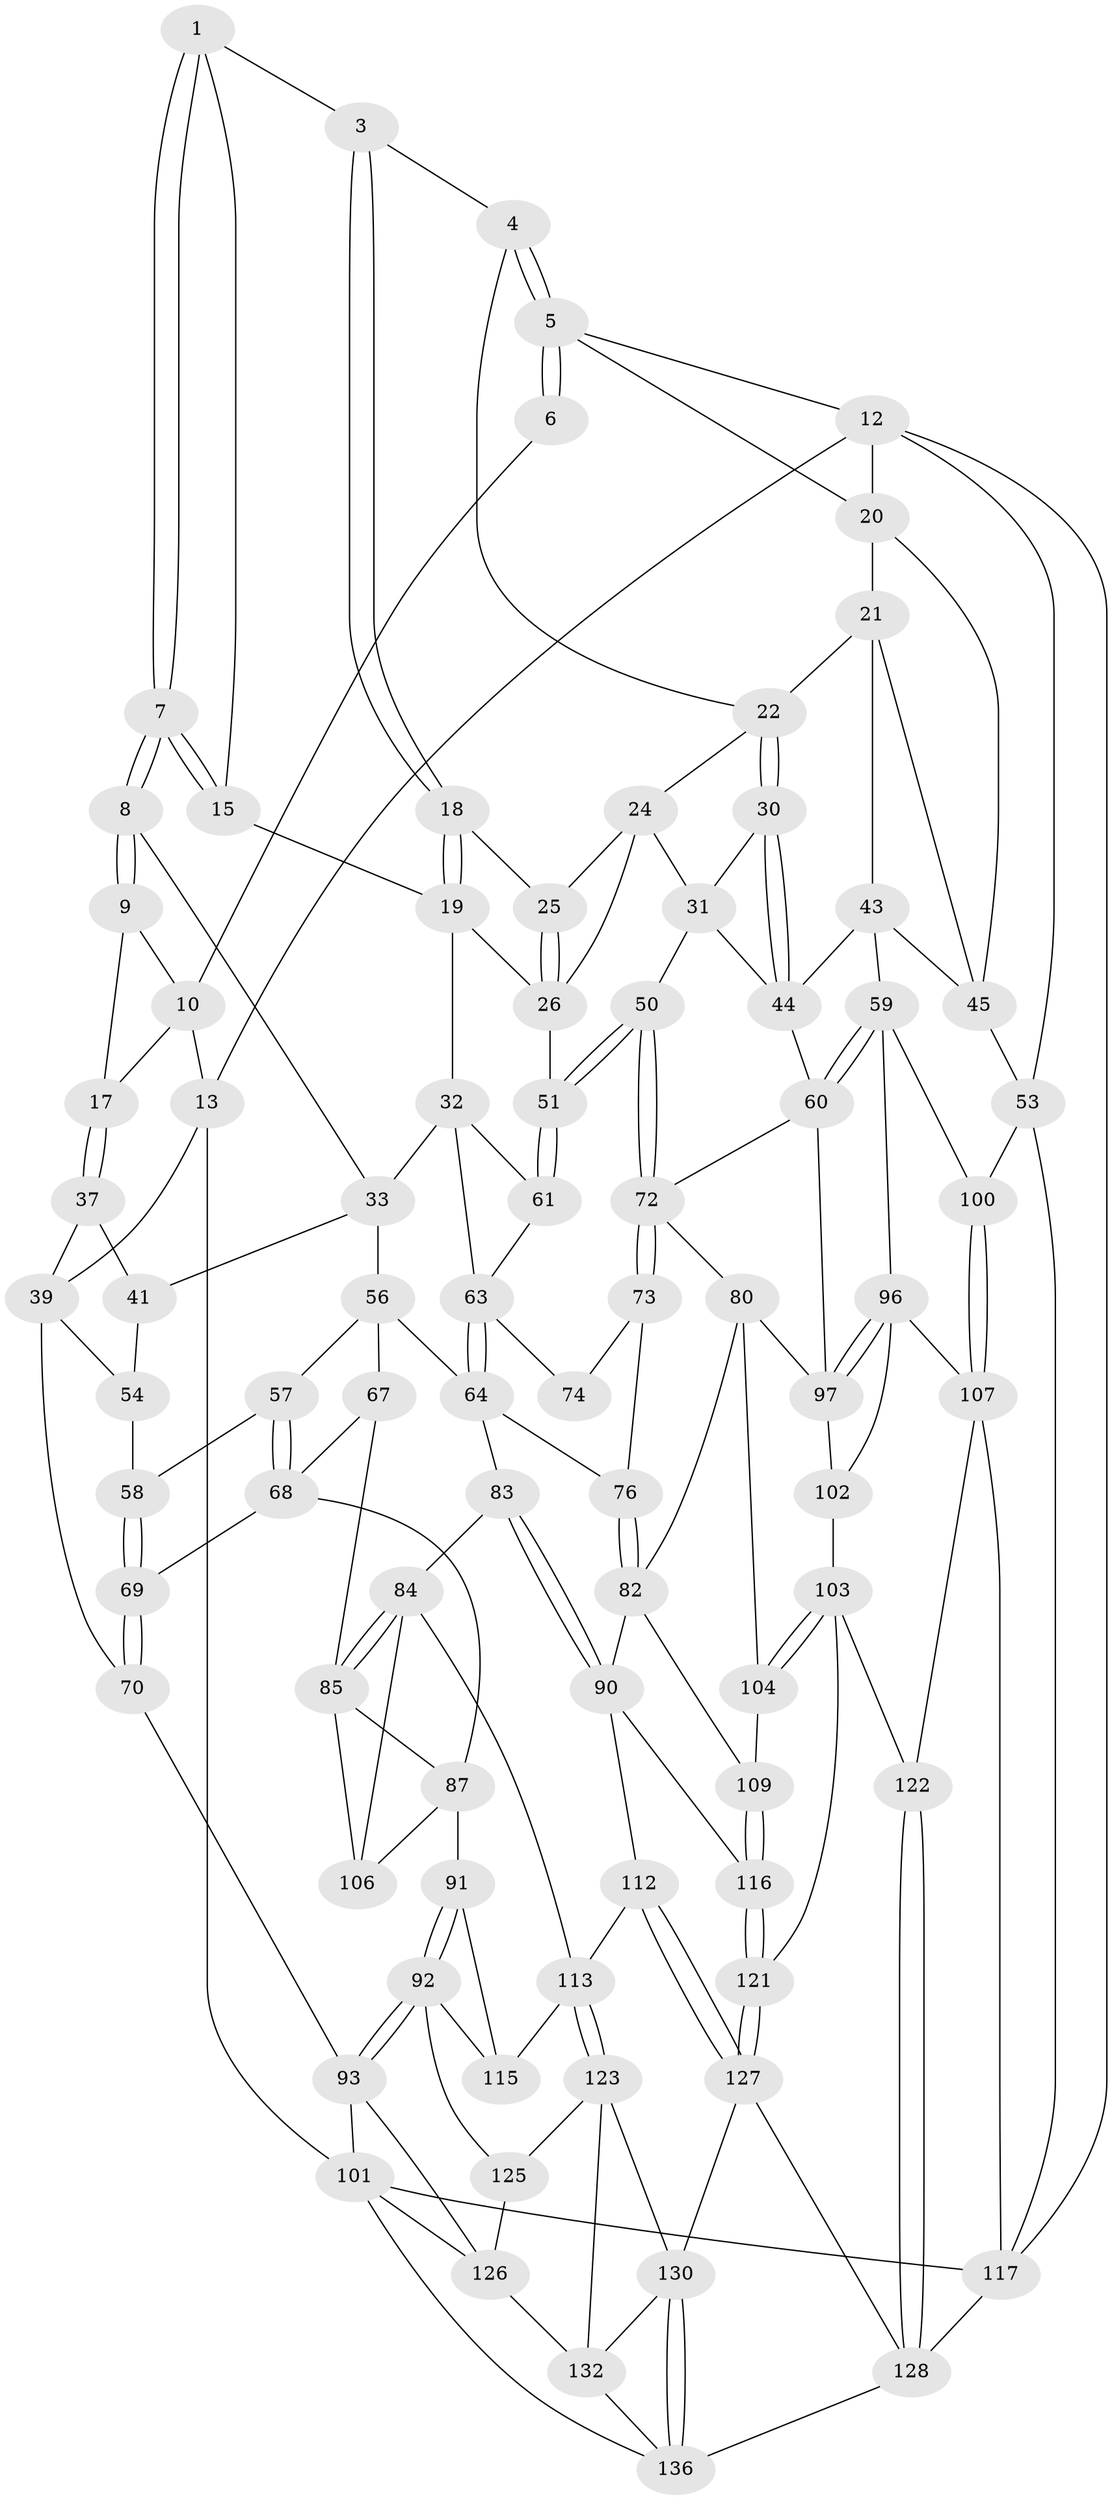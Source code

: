 // Generated by graph-tools (version 1.1) at 2025/24/03/03/25 07:24:35]
// undirected, 86 vertices, 189 edges
graph export_dot {
graph [start="1"]
  node [color=gray90,style=filled];
  1 [pos="+0.3839488126172137+0",super="+2"];
  3 [pos="+0.5593157320232367+0.09928308017474718"];
  4 [pos="+0.819591532432835+0"];
  5 [pos="+0.854998327248104+0",super="+11"];
  6 [pos="+0.3697224944613843+0"];
  7 [pos="+0.2896805947221812+0.1691926182298228"];
  8 [pos="+0.2887435179790763+0.16976523866800133",super="+34"];
  9 [pos="+0.17113605386734498+0.0654659838815439",super="+16"];
  10 [pos="+0.07829995736442794+0",super="+14"];
  12 [pos="+1+0",super="+35"];
  13 [pos="+0+0"];
  15 [pos="+0.4233119002406536+0.16188647275333037"];
  17 [pos="+0.08940386351677794+0.19692344503240697"];
  18 [pos="+0.5527201847801851+0.13305059262708993"];
  19 [pos="+0.4297953657065813+0.16691669990605906",super="+27"];
  20 [pos="+0.9371112967498885+0.2039266357043045",super="+36"];
  21 [pos="+0.8868545643468484+0.23298672761544723",super="+42"];
  22 [pos="+0.7772654619704477+0.13961468105279048",super="+23"];
  24 [pos="+0.615935056923651+0.1826644142482636",super="+28"];
  25 [pos="+0.5576297153044485+0.1432212116443592"];
  26 [pos="+0.5127217741605673+0.30532471210860795",super="+29"];
  30 [pos="+0.7315488615867128+0.25911299191594395"];
  31 [pos="+0.6869791835746888+0.26313352120718336",super="+49"];
  32 [pos="+0.3657598197325411+0.3263224498407219",super="+62"];
  33 [pos="+0.2718014856122589+0.2929889522730326",super="+40"];
  37 [pos="+0.06900090083552812+0.2210201622756037",super="+38"];
  39 [pos="+0+0.29095881029490067",super="+55"];
  41 [pos="+0.12054089690631206+0.2887717115872478",super="+48"];
  43 [pos="+0.836618189002743+0.31140521059826143",super="+47"];
  44 [pos="+0.7587869424770941+0.29763751010071693",super="+52"];
  45 [pos="+0.8989839771339669+0.2680888382433538",super="+46"];
  50 [pos="+0.5482343702084435+0.39663795506268806"];
  51 [pos="+0.5458453511992091+0.39270567838153836"];
  53 [pos="+1+0.4918510106944498",super="+99"];
  54 [pos="+0.09614141821906766+0.38639999180088413"];
  56 [pos="+0.23480418815219026+0.3434739183515827",super="+65"];
  57 [pos="+0.13958242889641956+0.4006102580458973"];
  58 [pos="+0.11247968109559073+0.4009107376612226"];
  59 [pos="+0.7613501826880046+0.49317220020997266",super="+95"];
  60 [pos="+0.7584749529674323+0.49158666142906177",super="+78"];
  61 [pos="+0.41638357762882283+0.4194901130874548"];
  63 [pos="+0.33264253133340127+0.4656923773191642",super="+66"];
  64 [pos="+0.3093410704277688+0.4945951517451995",super="+77"];
  67 [pos="+0.2264242499108541+0.5114003238000023"];
  68 [pos="+0.17956122537590213+0.49872280219016485",super="+71"];
  69 [pos="+0.06800698741009953+0.48565425005897367"];
  70 [pos="+0+0.4589944045907789"];
  72 [pos="+0.5522785961429795+0.4434426101354123",super="+79"];
  73 [pos="+0.5184327862187516+0.45140196948114286",super="+75"];
  74 [pos="+0.4177765635443183+0.44905540436740143"];
  76 [pos="+0.4098337121337854+0.5289809261052244"];
  80 [pos="+0.5405299113441151+0.5757318081755041",super="+81"];
  82 [pos="+0.4722056598216684+0.6047027276100883",super="+89"];
  83 [pos="+0.3169659184966544+0.6493471325188798"];
  84 [pos="+0.31107852762206173+0.6506916399246773",super="+110"];
  85 [pos="+0.28355115706420536+0.6377055863996954",super="+86"];
  87 [pos="+0.12075136303592814+0.6459087108995439",super="+88"];
  90 [pos="+0.3695176234884634+0.6662023000473924",super="+111"];
  91 [pos="+0.06721139374469698+0.6667072342804721"];
  92 [pos="+0+0.7246135984340301",super="+119"];
  93 [pos="+0+0.7270270911606229",super="+94"];
  96 [pos="+0.7102863022583124+0.6557088198602262",super="+105"];
  97 [pos="+0.6608266468884356+0.6348439513009633",super="+98"];
  100 [pos="+0.8806692782647513+0.7096796146202349"];
  101 [pos="+0+1",super="+138"];
  102 [pos="+0.6184415807186893+0.7648018461617225"];
  103 [pos="+0.6012953905095423+0.7627343547421729",super="+120"];
  104 [pos="+0.5168578016498069+0.7021621711688366"];
  106 [pos="+0.18493730809784187+0.6842502973865491"];
  107 [pos="+0.8214655325975238+0.8225204860378774",super="+108"];
  109 [pos="+0.4712143526036042+0.7580542332529308"];
  112 [pos="+0.2796452904174817+0.8202509293874574"];
  113 [pos="+0.25283184731638214+0.8257170014713242",super="+114"];
  115 [pos="+0.1114411545403762+0.7281328290696436"];
  116 [pos="+0.44818584763650865+0.8229158633763552"];
  117 [pos="+1+1",super="+118"];
  121 [pos="+0.45535811878157534+0.8368497096845321"];
  122 [pos="+0.659099219262922+0.9827093656968969"];
  123 [pos="+0.2473614217382058+0.8353039323249164",super="+124"];
  125 [pos="+0.13462635654877078+0.8295315463119551"];
  126 [pos="+0.08560596892722627+0.883609408521942",super="+133"];
  127 [pos="+0.41714203810380923+0.9055971478007453",super="+129"];
  128 [pos="+0.6389130101646313+1",super="+135"];
  130 [pos="+0.38824078502518766+0.9329297231394309",super="+131"];
  132 [pos="+0.20991667145240056+0.9142819306410821",super="+134"];
  136 [pos="+0.41025795140743737+1",super="+137"];
  1 -- 7;
  1 -- 7;
  1 -- 3;
  1 -- 15;
  3 -- 4;
  3 -- 18;
  3 -- 18;
  4 -- 5;
  4 -- 5;
  4 -- 22;
  5 -- 6;
  5 -- 6;
  5 -- 20;
  5 -- 12;
  6 -- 10;
  7 -- 8;
  7 -- 8;
  7 -- 15;
  7 -- 15;
  8 -- 9 [weight=2];
  8 -- 9;
  8 -- 33;
  9 -- 10;
  9 -- 17;
  10 -- 17;
  10 -- 13;
  12 -- 13;
  12 -- 117;
  12 -- 53;
  12 -- 20;
  13 -- 39;
  13 -- 101;
  15 -- 19;
  17 -- 37;
  17 -- 37;
  18 -- 19;
  18 -- 19;
  18 -- 25;
  19 -- 32;
  19 -- 26;
  20 -- 21;
  20 -- 45;
  21 -- 22;
  21 -- 45;
  21 -- 43;
  22 -- 30;
  22 -- 30;
  22 -- 24;
  24 -- 25;
  24 -- 26;
  24 -- 31;
  25 -- 26;
  25 -- 26;
  26 -- 51;
  30 -- 31;
  30 -- 44;
  30 -- 44;
  31 -- 50;
  31 -- 44;
  32 -- 33;
  32 -- 61;
  32 -- 63;
  33 -- 56;
  33 -- 41;
  37 -- 41 [weight=2];
  37 -- 39;
  39 -- 70;
  39 -- 54;
  41 -- 54;
  43 -- 44;
  43 -- 59;
  43 -- 45;
  44 -- 60;
  45 -- 53;
  50 -- 51;
  50 -- 51;
  50 -- 72;
  50 -- 72;
  51 -- 61;
  51 -- 61;
  53 -- 100;
  53 -- 117;
  54 -- 58;
  56 -- 57;
  56 -- 67;
  56 -- 64;
  57 -- 58;
  57 -- 68;
  57 -- 68;
  58 -- 69;
  58 -- 69;
  59 -- 60;
  59 -- 60;
  59 -- 96;
  59 -- 100;
  60 -- 72;
  60 -- 97;
  61 -- 63;
  63 -- 64;
  63 -- 64;
  63 -- 74;
  64 -- 83;
  64 -- 76;
  67 -- 68;
  67 -- 85;
  68 -- 69;
  68 -- 87;
  69 -- 70;
  69 -- 70;
  70 -- 93;
  72 -- 73;
  72 -- 73;
  72 -- 80;
  73 -- 74 [weight=2];
  73 -- 76;
  76 -- 82;
  76 -- 82;
  80 -- 97;
  80 -- 82;
  80 -- 104;
  82 -- 109;
  82 -- 90;
  83 -- 84;
  83 -- 90;
  83 -- 90;
  84 -- 85;
  84 -- 85;
  84 -- 113;
  84 -- 106;
  85 -- 106;
  85 -- 87;
  87 -- 106;
  87 -- 91;
  90 -- 112;
  90 -- 116;
  91 -- 92;
  91 -- 92;
  91 -- 115;
  92 -- 93;
  92 -- 93;
  92 -- 115;
  92 -- 125;
  93 -- 126;
  93 -- 101;
  96 -- 97;
  96 -- 97;
  96 -- 102;
  96 -- 107;
  97 -- 102;
  100 -- 107;
  100 -- 107;
  101 -- 117;
  101 -- 126;
  101 -- 136;
  102 -- 103;
  103 -- 104;
  103 -- 104;
  103 -- 121;
  103 -- 122;
  104 -- 109;
  107 -- 122;
  107 -- 117;
  109 -- 116;
  109 -- 116;
  112 -- 113;
  112 -- 127;
  112 -- 127;
  113 -- 123;
  113 -- 123;
  113 -- 115;
  116 -- 121;
  116 -- 121;
  117 -- 128;
  121 -- 127;
  121 -- 127;
  122 -- 128;
  122 -- 128;
  123 -- 132;
  123 -- 125;
  123 -- 130;
  125 -- 126;
  126 -- 132;
  127 -- 128;
  127 -- 130;
  128 -- 136;
  130 -- 136;
  130 -- 136;
  130 -- 132;
  132 -- 136;
}
